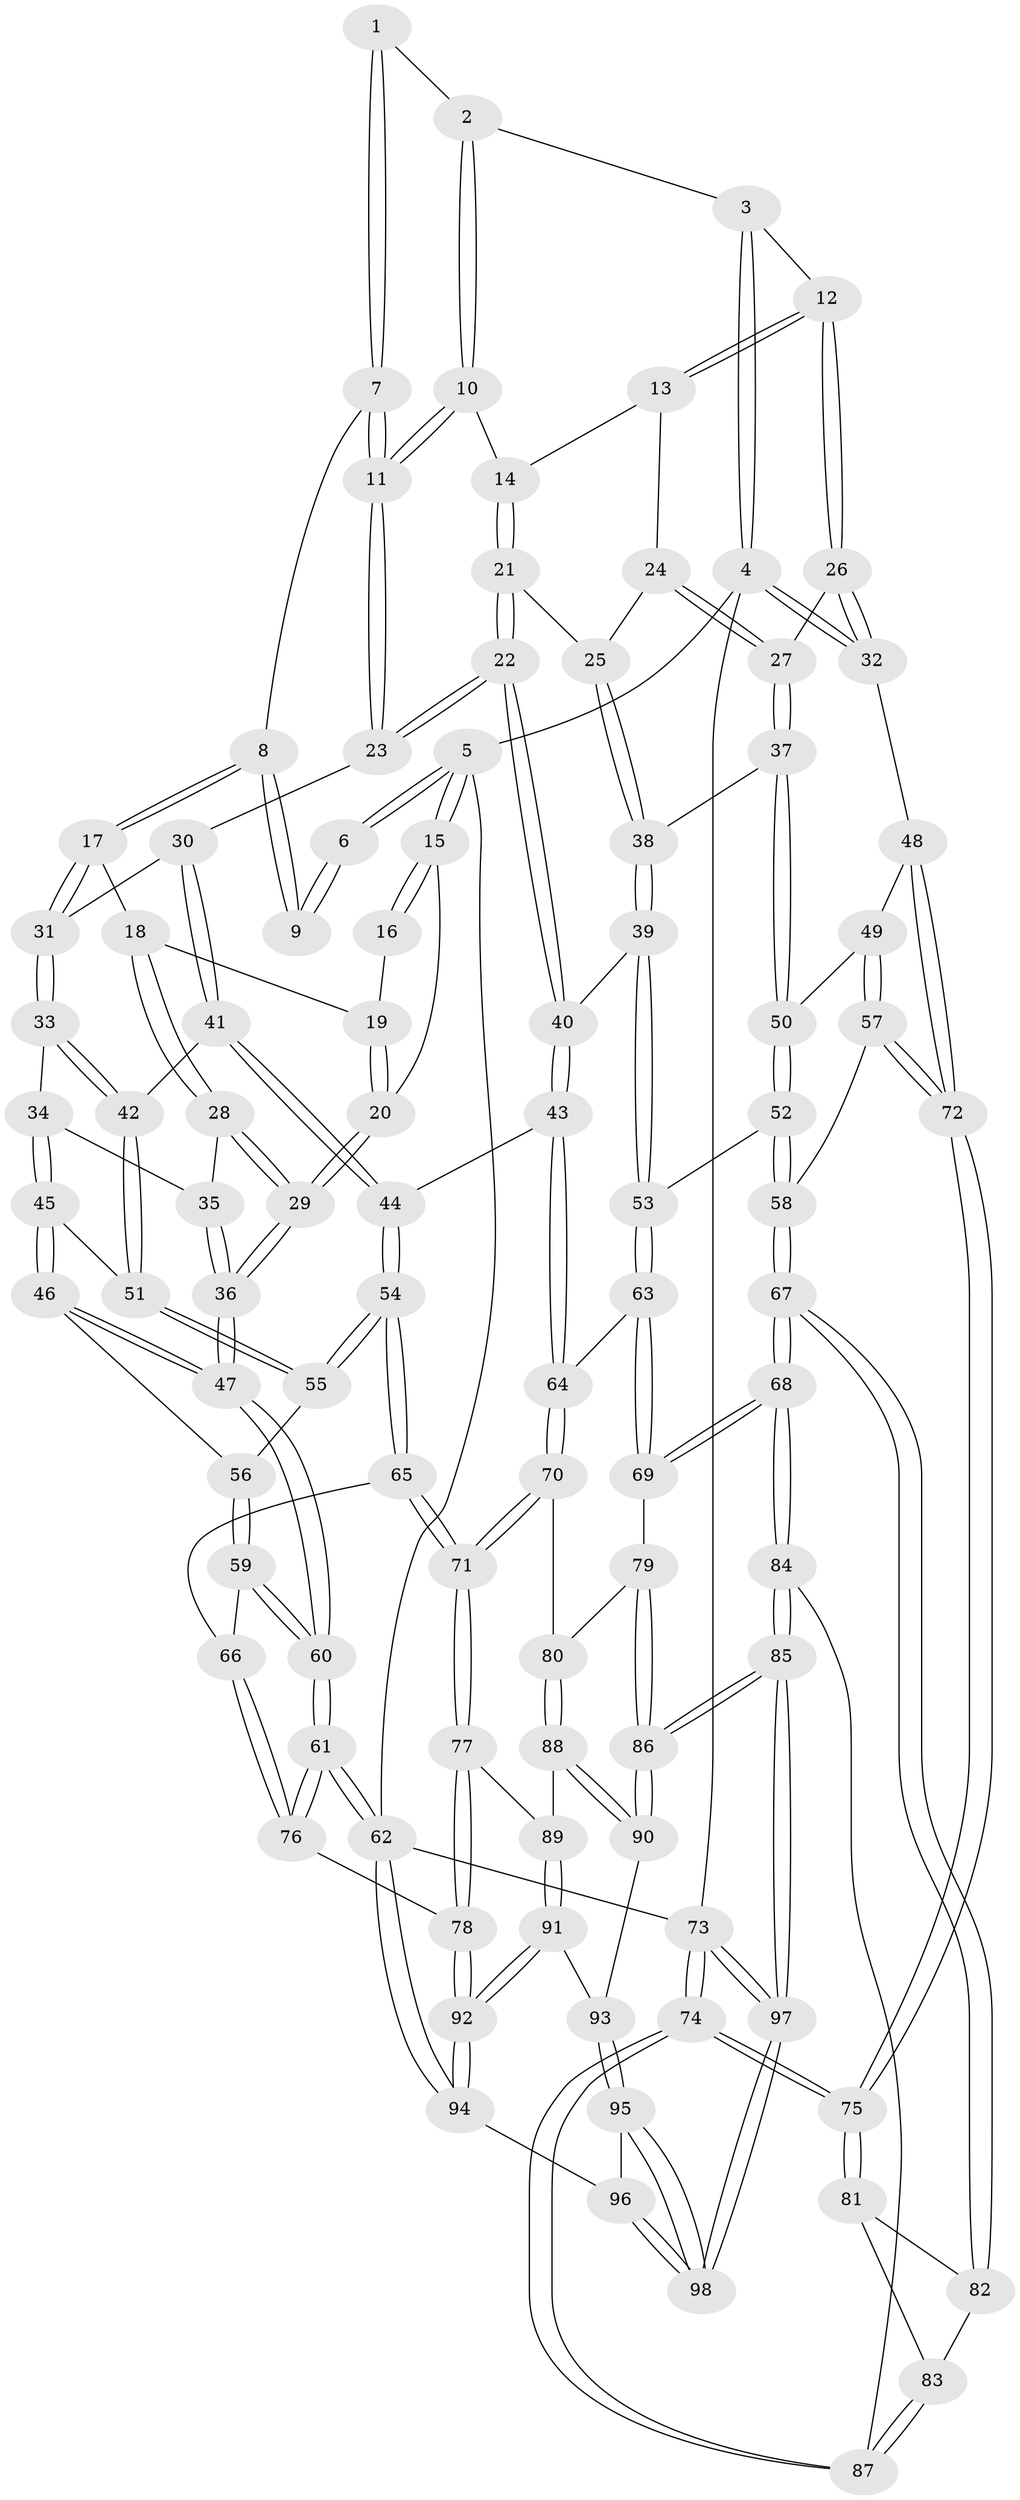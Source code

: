 // coarse degree distribution, {3: 0.12962962962962962, 4: 0.42592592592592593, 5: 0.3888888888888889, 6: 0.05555555555555555}
// Generated by graph-tools (version 1.1) at 2025/52/02/27/25 19:52:36]
// undirected, 98 vertices, 242 edges
graph export_dot {
graph [start="1"]
  node [color=gray90,style=filled];
  1 [pos="+0.3792337762505259+0"];
  2 [pos="+0.41962778638141557+0"];
  3 [pos="+0.6468343998956191+0"];
  4 [pos="+1+0"];
  5 [pos="+0+0"];
  6 [pos="+0.13207371163439513+0"];
  7 [pos="+0.2756948966855185+0.10848182952554343"];
  8 [pos="+0.2005511047540957+0.144640006975152"];
  9 [pos="+0.1486152576555083+0.06121298509468374"];
  10 [pos="+0.47045582671555386+0.12728160849838532"];
  11 [pos="+0.3862408189173671+0.18358111262387358"];
  12 [pos="+0.7028395930095478+0.0998530165904351"];
  13 [pos="+0.6011460396800715+0.12893336660644564"];
  14 [pos="+0.4810633444464851+0.13231171624222954"];
  15 [pos="+0+0"];
  16 [pos="+0.11034420501231632+0.06802183181254194"];
  17 [pos="+0.19379008410768403+0.15741963530839476"];
  18 [pos="+0.09928672483442444+0.17957450452894466"];
  19 [pos="+0.0009167112603069473+0.11093330307750686"];
  20 [pos="+0+0"];
  21 [pos="+0.5353229840057633+0.27764957239053184"];
  22 [pos="+0.44192613782267803+0.3354609543059711"];
  23 [pos="+0.37487467371083283+0.2647679396792206"];
  24 [pos="+0.5710330831263892+0.21772707424087362"];
  25 [pos="+0.537939418682716+0.27777877035605275"];
  26 [pos="+0.7785228115973717+0.1917394883010291"];
  27 [pos="+0.7783272791253892+0.21787870177699842"];
  28 [pos="+0.07413031493540029+0.23783631557078383"];
  29 [pos="+0+0.23819569498202156"];
  30 [pos="+0.3303607879160555+0.27782589459667245"];
  31 [pos="+0.21317839265522745+0.23267162038815684"];
  32 [pos="+1+0"];
  33 [pos="+0.1735156075451905+0.3197379380456988"];
  34 [pos="+0.0987549765336954+0.30671798347073465"];
  35 [pos="+0.08326767310482384+0.27853376349778286"];
  36 [pos="+0+0.3359455296882468"];
  37 [pos="+0.7791911986795412+0.2736792530359712"];
  38 [pos="+0.6704063285386407+0.32449030003118406"];
  39 [pos="+0.5892732782767076+0.4603348561840367"];
  40 [pos="+0.44222221049148114+0.4039735098370981"];
  41 [pos="+0.260156775559996+0.3871322470743575"];
  42 [pos="+0.19489845493399524+0.36597062735455643"];
  43 [pos="+0.35537380477801195+0.4910279961788777"];
  44 [pos="+0.3342502702019262+0.49025697759118325"];
  45 [pos="+0.017311574054110334+0.39735641247172754"];
  46 [pos="+0.009737957732418548+0.40071897301861237"];
  47 [pos="+0+0.4096220147174008"];
  48 [pos="+1+0.4273334641877539"];
  49 [pos="+0.8392496257269478+0.3346924284456892"];
  50 [pos="+0.8281718233576316+0.32888901834184636"];
  51 [pos="+0.1529206864745537+0.41866140735496504"];
  52 [pos="+0.7387815282849833+0.511021723050285"];
  53 [pos="+0.5945593364495791+0.4787543438838774"];
  54 [pos="+0.21911146328396616+0.5701948184979383"];
  55 [pos="+0.1521521997626038+0.5017811583871225"];
  56 [pos="+0.0927304229558638+0.5030285321731428"];
  57 [pos="+0.8375514677401479+0.6114589762072511"];
  58 [pos="+0.784988339869947+0.6396946450880144"];
  59 [pos="+0.005201817728187606+0.5915186926180803"];
  60 [pos="+0+0.5669247040568148"];
  61 [pos="+0+1"];
  62 [pos="+0+1"];
  63 [pos="+0.5846878824011996+0.5228954330888437"];
  64 [pos="+0.4398082050631923+0.611138263485352"];
  65 [pos="+0.21705498181193636+0.5772509249002731"];
  66 [pos="+0.07654411436988585+0.633653536542409"];
  67 [pos="+0.7647208058668759+0.6735589547458172"];
  68 [pos="+0.7407271058921328+0.6919933233267489"];
  69 [pos="+0.662257511251272+0.6758274319514808"];
  70 [pos="+0.4415576171923604+0.6595827591841191"];
  71 [pos="+0.2637859526427007+0.7430212511908773"];
  72 [pos="+1+0.5388952214800224"];
  73 [pos="+1+1"];
  74 [pos="+1+0.8463124209173589"];
  75 [pos="+1+0.5867031360214747"];
  76 [pos="+0.10167508687404815+0.8129217348223173"];
  77 [pos="+0.2459499262535643+0.7887491920348257"];
  78 [pos="+0.19995977127962636+0.8219534046350986"];
  79 [pos="+0.6352146132205535+0.686851608777681"];
  80 [pos="+0.4803470489977233+0.6981951360365429"];
  81 [pos="+1+0.6485782488868739"];
  82 [pos="+0.8698010451649277+0.7316016112351696"];
  83 [pos="+0.8953264212816426+0.7561194806224557"];
  84 [pos="+0.7476415079079595+0.9322077836247368"];
  85 [pos="+0.7020188735202982+1"];
  86 [pos="+0.5454577612408211+0.9054959783562467"];
  87 [pos="+0.933962837233214+0.8116296674908872"];
  88 [pos="+0.48091762562911333+0.8431786625575189"];
  89 [pos="+0.29652131849108204+0.8136328550561219"];
  90 [pos="+0.5012287412364534+0.8759774702977753"];
  91 [pos="+0.3734187576906653+0.9378967772818568"];
  92 [pos="+0.22658933256988206+0.9607376918859103"];
  93 [pos="+0.3813243895821842+0.9422071484022985"];
  94 [pos="+0.2098334760236442+1"];
  95 [pos="+0.38107467474650963+0.9482102194325616"];
  96 [pos="+0.321942480106666+1"];
  97 [pos="+0.7259133681760277+1"];
  98 [pos="+0.7093201180283973+1"];
  1 -- 2;
  1 -- 7;
  1 -- 7;
  2 -- 3;
  2 -- 10;
  2 -- 10;
  3 -- 4;
  3 -- 4;
  3 -- 12;
  4 -- 5;
  4 -- 32;
  4 -- 32;
  4 -- 73;
  5 -- 6;
  5 -- 6;
  5 -- 15;
  5 -- 15;
  5 -- 62;
  6 -- 9;
  6 -- 9;
  7 -- 8;
  7 -- 11;
  7 -- 11;
  8 -- 9;
  8 -- 9;
  8 -- 17;
  8 -- 17;
  10 -- 11;
  10 -- 11;
  10 -- 14;
  11 -- 23;
  11 -- 23;
  12 -- 13;
  12 -- 13;
  12 -- 26;
  12 -- 26;
  13 -- 14;
  13 -- 24;
  14 -- 21;
  14 -- 21;
  15 -- 16;
  15 -- 16;
  15 -- 20;
  16 -- 19;
  17 -- 18;
  17 -- 31;
  17 -- 31;
  18 -- 19;
  18 -- 28;
  18 -- 28;
  19 -- 20;
  19 -- 20;
  20 -- 29;
  20 -- 29;
  21 -- 22;
  21 -- 22;
  21 -- 25;
  22 -- 23;
  22 -- 23;
  22 -- 40;
  22 -- 40;
  23 -- 30;
  24 -- 25;
  24 -- 27;
  24 -- 27;
  25 -- 38;
  25 -- 38;
  26 -- 27;
  26 -- 32;
  26 -- 32;
  27 -- 37;
  27 -- 37;
  28 -- 29;
  28 -- 29;
  28 -- 35;
  29 -- 36;
  29 -- 36;
  30 -- 31;
  30 -- 41;
  30 -- 41;
  31 -- 33;
  31 -- 33;
  32 -- 48;
  33 -- 34;
  33 -- 42;
  33 -- 42;
  34 -- 35;
  34 -- 45;
  34 -- 45;
  35 -- 36;
  35 -- 36;
  36 -- 47;
  36 -- 47;
  37 -- 38;
  37 -- 50;
  37 -- 50;
  38 -- 39;
  38 -- 39;
  39 -- 40;
  39 -- 53;
  39 -- 53;
  40 -- 43;
  40 -- 43;
  41 -- 42;
  41 -- 44;
  41 -- 44;
  42 -- 51;
  42 -- 51;
  43 -- 44;
  43 -- 64;
  43 -- 64;
  44 -- 54;
  44 -- 54;
  45 -- 46;
  45 -- 46;
  45 -- 51;
  46 -- 47;
  46 -- 47;
  46 -- 56;
  47 -- 60;
  47 -- 60;
  48 -- 49;
  48 -- 72;
  48 -- 72;
  49 -- 50;
  49 -- 57;
  49 -- 57;
  50 -- 52;
  50 -- 52;
  51 -- 55;
  51 -- 55;
  52 -- 53;
  52 -- 58;
  52 -- 58;
  53 -- 63;
  53 -- 63;
  54 -- 55;
  54 -- 55;
  54 -- 65;
  54 -- 65;
  55 -- 56;
  56 -- 59;
  56 -- 59;
  57 -- 58;
  57 -- 72;
  57 -- 72;
  58 -- 67;
  58 -- 67;
  59 -- 60;
  59 -- 60;
  59 -- 66;
  60 -- 61;
  60 -- 61;
  61 -- 62;
  61 -- 62;
  61 -- 76;
  61 -- 76;
  62 -- 94;
  62 -- 94;
  62 -- 73;
  63 -- 64;
  63 -- 69;
  63 -- 69;
  64 -- 70;
  64 -- 70;
  65 -- 66;
  65 -- 71;
  65 -- 71;
  66 -- 76;
  66 -- 76;
  67 -- 68;
  67 -- 68;
  67 -- 82;
  67 -- 82;
  68 -- 69;
  68 -- 69;
  68 -- 84;
  68 -- 84;
  69 -- 79;
  70 -- 71;
  70 -- 71;
  70 -- 80;
  71 -- 77;
  71 -- 77;
  72 -- 75;
  72 -- 75;
  73 -- 74;
  73 -- 74;
  73 -- 97;
  73 -- 97;
  74 -- 75;
  74 -- 75;
  74 -- 87;
  74 -- 87;
  75 -- 81;
  75 -- 81;
  76 -- 78;
  77 -- 78;
  77 -- 78;
  77 -- 89;
  78 -- 92;
  78 -- 92;
  79 -- 80;
  79 -- 86;
  79 -- 86;
  80 -- 88;
  80 -- 88;
  81 -- 82;
  81 -- 83;
  82 -- 83;
  83 -- 87;
  83 -- 87;
  84 -- 85;
  84 -- 85;
  84 -- 87;
  85 -- 86;
  85 -- 86;
  85 -- 97;
  85 -- 97;
  86 -- 90;
  86 -- 90;
  88 -- 89;
  88 -- 90;
  88 -- 90;
  89 -- 91;
  89 -- 91;
  90 -- 93;
  91 -- 92;
  91 -- 92;
  91 -- 93;
  92 -- 94;
  92 -- 94;
  93 -- 95;
  93 -- 95;
  94 -- 96;
  95 -- 96;
  95 -- 98;
  95 -- 98;
  96 -- 98;
  96 -- 98;
  97 -- 98;
  97 -- 98;
}
